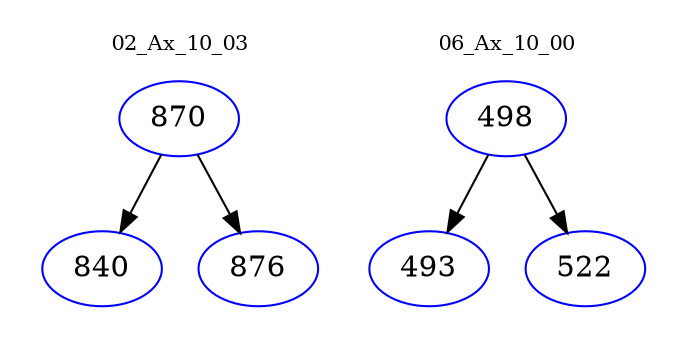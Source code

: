 digraph{
subgraph cluster_0 {
color = white
label = "02_Ax_10_03";
fontsize=10;
T0_870 [label="870", color="blue"]
T0_870 -> T0_840 [color="black"]
T0_840 [label="840", color="blue"]
T0_870 -> T0_876 [color="black"]
T0_876 [label="876", color="blue"]
}
subgraph cluster_1 {
color = white
label = "06_Ax_10_00";
fontsize=10;
T1_498 [label="498", color="blue"]
T1_498 -> T1_493 [color="black"]
T1_493 [label="493", color="blue"]
T1_498 -> T1_522 [color="black"]
T1_522 [label="522", color="blue"]
}
}
